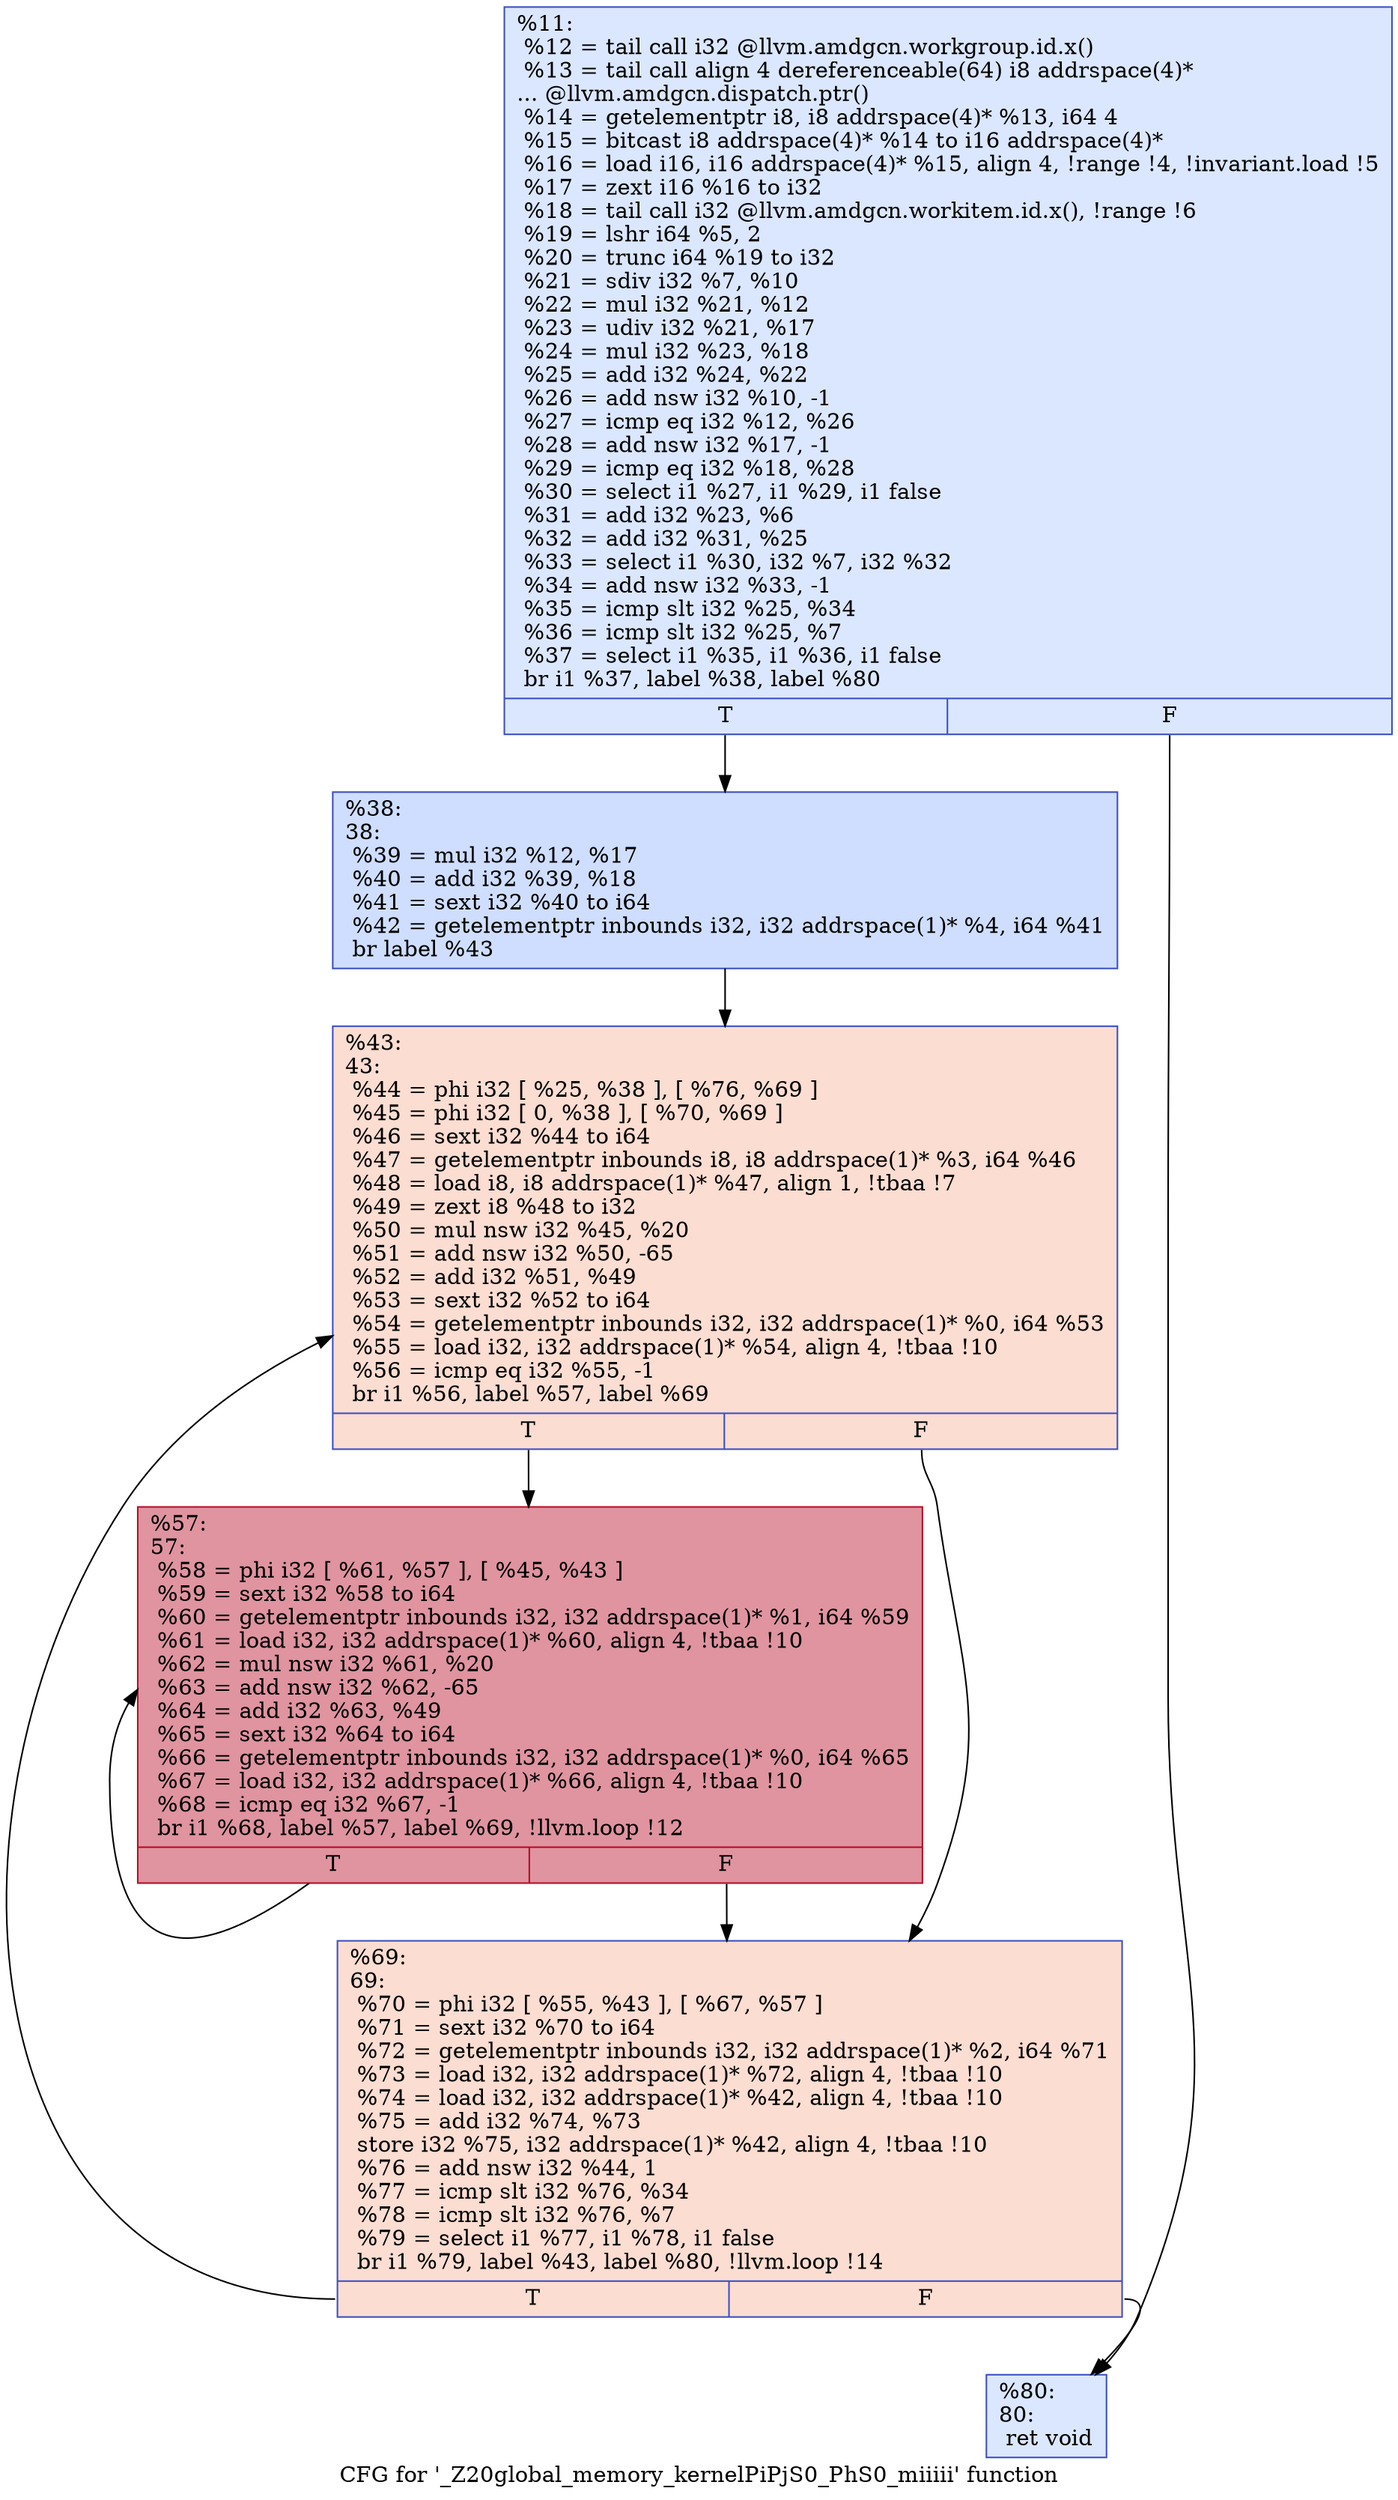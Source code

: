 digraph "CFG for '_Z20global_memory_kernelPiPjS0_PhS0_miiiii' function" {
	label="CFG for '_Z20global_memory_kernelPiPjS0_PhS0_miiiii' function";

	Node0x50f2f10 [shape=record,color="#3d50c3ff", style=filled, fillcolor="#aec9fc70",label="{%11:\l  %12 = tail call i32 @llvm.amdgcn.workgroup.id.x()\l  %13 = tail call align 4 dereferenceable(64) i8 addrspace(4)*\l... @llvm.amdgcn.dispatch.ptr()\l  %14 = getelementptr i8, i8 addrspace(4)* %13, i64 4\l  %15 = bitcast i8 addrspace(4)* %14 to i16 addrspace(4)*\l  %16 = load i16, i16 addrspace(4)* %15, align 4, !range !4, !invariant.load !5\l  %17 = zext i16 %16 to i32\l  %18 = tail call i32 @llvm.amdgcn.workitem.id.x(), !range !6\l  %19 = lshr i64 %5, 2\l  %20 = trunc i64 %19 to i32\l  %21 = sdiv i32 %7, %10\l  %22 = mul i32 %21, %12\l  %23 = udiv i32 %21, %17\l  %24 = mul i32 %23, %18\l  %25 = add i32 %24, %22\l  %26 = add nsw i32 %10, -1\l  %27 = icmp eq i32 %12, %26\l  %28 = add nsw i32 %17, -1\l  %29 = icmp eq i32 %18, %28\l  %30 = select i1 %27, i1 %29, i1 false\l  %31 = add i32 %23, %6\l  %32 = add i32 %31, %25\l  %33 = select i1 %30, i32 %7, i32 %32\l  %34 = add nsw i32 %33, -1\l  %35 = icmp slt i32 %25, %34\l  %36 = icmp slt i32 %25, %7\l  %37 = select i1 %35, i1 %36, i1 false\l  br i1 %37, label %38, label %80\l|{<s0>T|<s1>F}}"];
	Node0x50f2f10:s0 -> Node0x50f54c0;
	Node0x50f2f10:s1 -> Node0x50f6560;
	Node0x50f54c0 [shape=record,color="#3d50c3ff", style=filled, fillcolor="#93b5fe70",label="{%38:\l38:                                               \l  %39 = mul i32 %12, %17\l  %40 = add i32 %39, %18\l  %41 = sext i32 %40 to i64\l  %42 = getelementptr inbounds i32, i32 addrspace(1)* %4, i64 %41\l  br label %43\l}"];
	Node0x50f54c0 -> Node0x50f68d0;
	Node0x50f68d0 [shape=record,color="#3d50c3ff", style=filled, fillcolor="#f7b39670",label="{%43:\l43:                                               \l  %44 = phi i32 [ %25, %38 ], [ %76, %69 ]\l  %45 = phi i32 [ 0, %38 ], [ %70, %69 ]\l  %46 = sext i32 %44 to i64\l  %47 = getelementptr inbounds i8, i8 addrspace(1)* %3, i64 %46\l  %48 = load i8, i8 addrspace(1)* %47, align 1, !tbaa !7\l  %49 = zext i8 %48 to i32\l  %50 = mul nsw i32 %45, %20\l  %51 = add nsw i32 %50, -65\l  %52 = add i32 %51, %49\l  %53 = sext i32 %52 to i64\l  %54 = getelementptr inbounds i32, i32 addrspace(1)* %0, i64 %53\l  %55 = load i32, i32 addrspace(1)* %54, align 4, !tbaa !10\l  %56 = icmp eq i32 %55, -1\l  br i1 %56, label %57, label %69\l|{<s0>T|<s1>F}}"];
	Node0x50f68d0:s0 -> Node0x50f74e0;
	Node0x50f68d0:s1 -> Node0x50f69c0;
	Node0x50f74e0 [shape=record,color="#b70d28ff", style=filled, fillcolor="#b70d2870",label="{%57:\l57:                                               \l  %58 = phi i32 [ %61, %57 ], [ %45, %43 ]\l  %59 = sext i32 %58 to i64\l  %60 = getelementptr inbounds i32, i32 addrspace(1)* %1, i64 %59\l  %61 = load i32, i32 addrspace(1)* %60, align 4, !tbaa !10\l  %62 = mul nsw i32 %61, %20\l  %63 = add nsw i32 %62, -65\l  %64 = add i32 %63, %49\l  %65 = sext i32 %64 to i64\l  %66 = getelementptr inbounds i32, i32 addrspace(1)* %0, i64 %65\l  %67 = load i32, i32 addrspace(1)* %66, align 4, !tbaa !10\l  %68 = icmp eq i32 %67, -1\l  br i1 %68, label %57, label %69, !llvm.loop !12\l|{<s0>T|<s1>F}}"];
	Node0x50f74e0:s0 -> Node0x50f74e0;
	Node0x50f74e0:s1 -> Node0x50f69c0;
	Node0x50f69c0 [shape=record,color="#3d50c3ff", style=filled, fillcolor="#f7b39670",label="{%69:\l69:                                               \l  %70 = phi i32 [ %55, %43 ], [ %67, %57 ]\l  %71 = sext i32 %70 to i64\l  %72 = getelementptr inbounds i32, i32 addrspace(1)* %2, i64 %71\l  %73 = load i32, i32 addrspace(1)* %72, align 4, !tbaa !10\l  %74 = load i32, i32 addrspace(1)* %42, align 4, !tbaa !10\l  %75 = add i32 %74, %73\l  store i32 %75, i32 addrspace(1)* %42, align 4, !tbaa !10\l  %76 = add nsw i32 %44, 1\l  %77 = icmp slt i32 %76, %34\l  %78 = icmp slt i32 %76, %7\l  %79 = select i1 %77, i1 %78, i1 false\l  br i1 %79, label %43, label %80, !llvm.loop !14\l|{<s0>T|<s1>F}}"];
	Node0x50f69c0:s0 -> Node0x50f68d0;
	Node0x50f69c0:s1 -> Node0x50f6560;
	Node0x50f6560 [shape=record,color="#3d50c3ff", style=filled, fillcolor="#aec9fc70",label="{%80:\l80:                                               \l  ret void\l}"];
}
